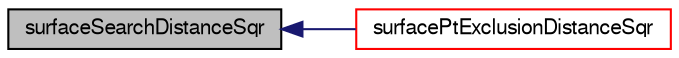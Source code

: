 digraph "surfaceSearchDistanceSqr"
{
  bgcolor="transparent";
  edge [fontname="FreeSans",fontsize="10",labelfontname="FreeSans",labelfontsize="10"];
  node [fontname="FreeSans",fontsize="10",shape=record];
  rankdir="LR";
  Node266 [label="surfaceSearchDistanceSqr",height=0.2,width=0.4,color="black", fillcolor="grey75", style="filled", fontcolor="black"];
  Node266 -> Node267 [dir="back",color="midnightblue",fontsize="10",style="solid",fontname="FreeSans"];
  Node267 [label="surfacePtExclusionDistanceSqr",height=0.2,width=0.4,color="red",URL="$a31450.html#ab5fb0aa2417d487b5313e9ec2d398a4e",tooltip="Return the square of the local surface point exclusion distance. "];
}

